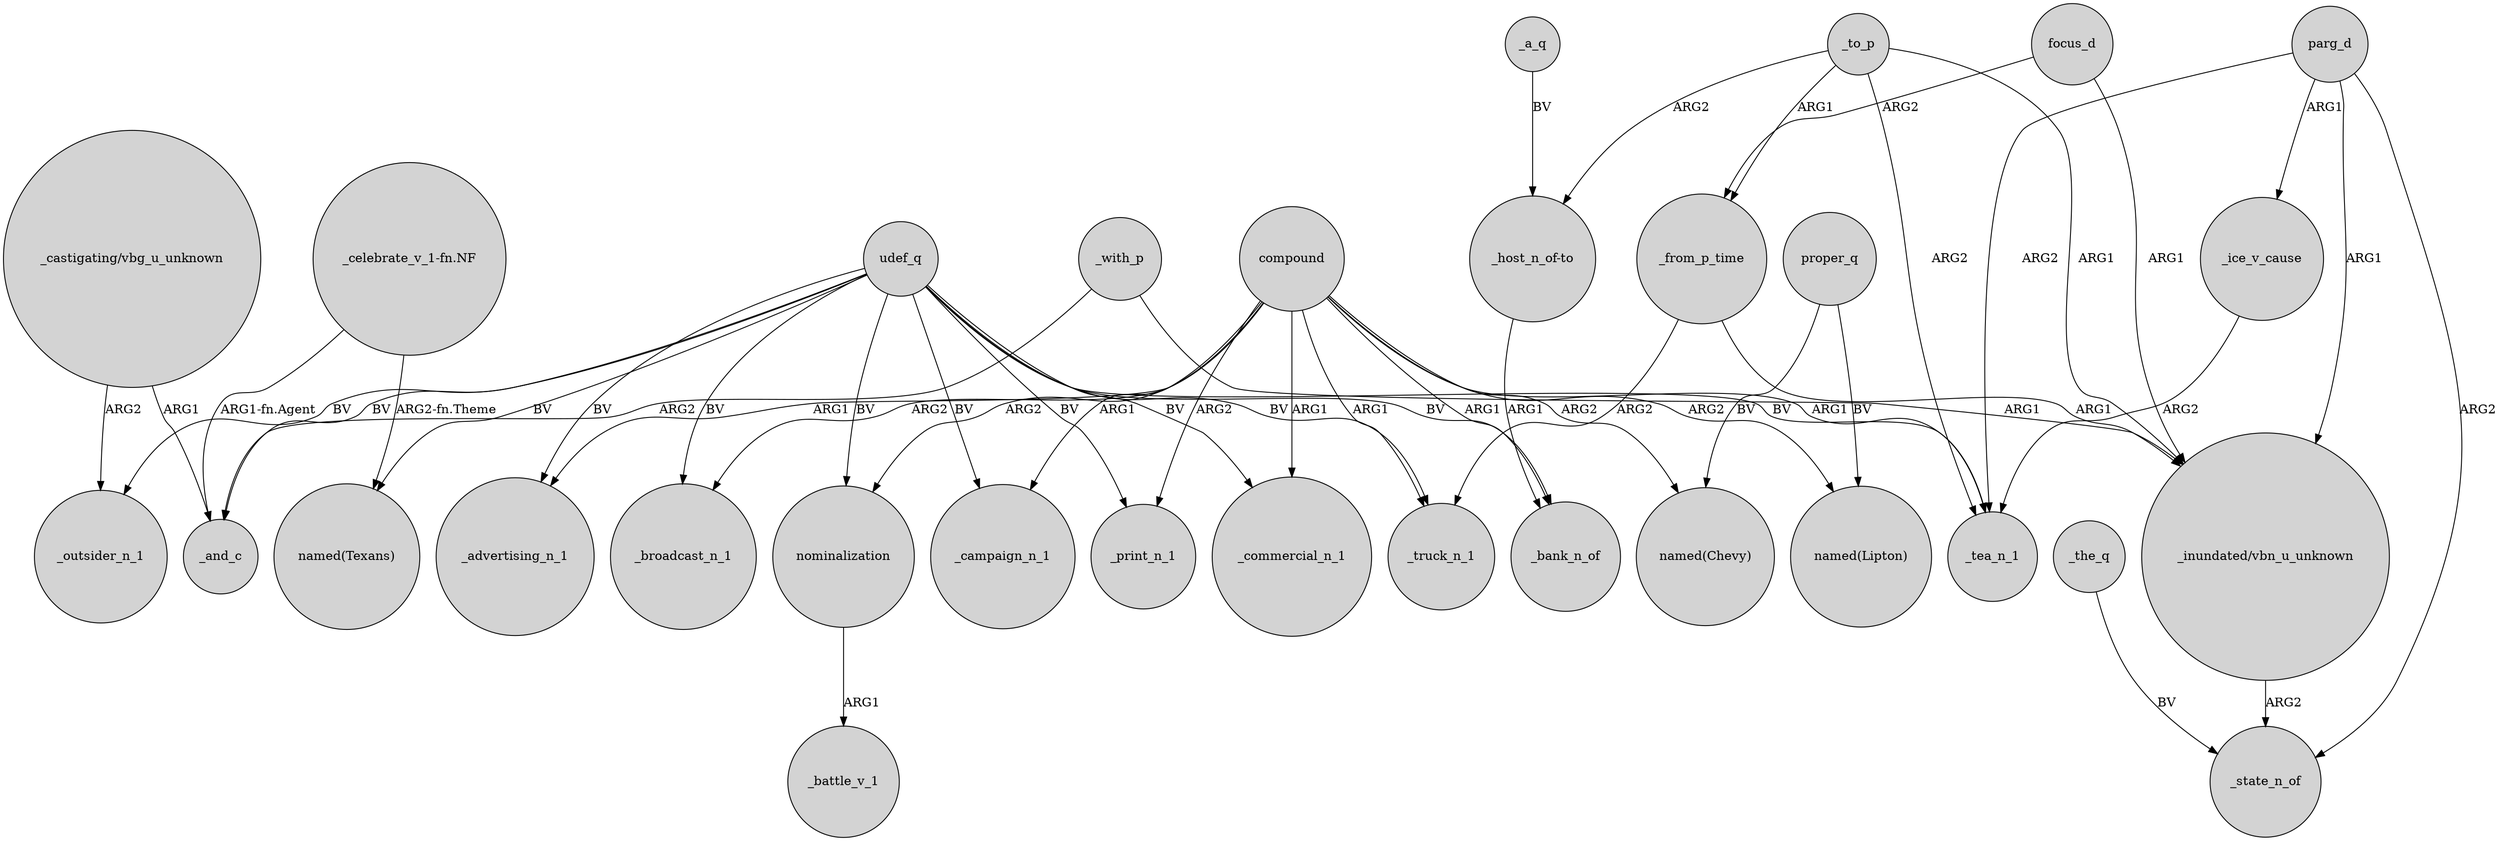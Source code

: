 digraph {
	node [shape=circle style=filled]
	_with_p -> _and_c [label=ARG2]
	"_castigating/vbg_u_unknown" -> _and_c [label=ARG1]
	compound -> "named(Lipton)" [label=ARG2]
	_a_q -> "_host_n_of-to" [label=BV]
	compound -> "named(Chevy)" [label=ARG2]
	compound -> _broadcast_n_1 [label=ARG2]
	_with_p -> "_inundated/vbn_u_unknown" [label=ARG1]
	"_celebrate_v_1-fn.NF" -> "named(Texans)" [label="ARG2-fn.Theme"]
	udef_q -> _commercial_n_1 [label=BV]
	proper_q -> "named(Lipton)" [label=BV]
	compound -> _campaign_n_1 [label=ARG1]
	compound -> _bank_n_of [label=ARG1]
	parg_d -> _tea_n_1 [label=ARG2]
	udef_q -> "named(Texans)" [label=BV]
	"_celebrate_v_1-fn.NF" -> _and_c [label="ARG1-fn.Agent"]
	"_castigating/vbg_u_unknown" -> _outsider_n_1 [label=ARG2]
	_to_p -> "_host_n_of-to" [label=ARG2]
	udef_q -> _campaign_n_1 [label=BV]
	_to_p -> _from_p_time [label=ARG1]
	compound -> nominalization [label=ARG2]
	udef_q -> _outsider_n_1 [label=BV]
	_the_q -> _state_n_of [label=BV]
	_to_p -> _tea_n_1 [label=ARG2]
	nominalization -> _battle_v_1 [label=ARG1]
	udef_q -> _tea_n_1 [label=BV]
	parg_d -> _state_n_of [label=ARG2]
	proper_q -> "named(Chevy)" [label=BV]
	udef_q -> _advertising_n_1 [label=BV]
	_to_p -> "_inundated/vbn_u_unknown" [label=ARG1]
	udef_q -> _truck_n_1 [label=BV]
	focus_d -> _from_p_time [label=ARG2]
	compound -> _print_n_1 [label=ARG2]
	udef_q -> nominalization [label=BV]
	compound -> _tea_n_1 [label=ARG1]
	compound -> _commercial_n_1 [label=ARG1]
	_from_p_time -> _truck_n_1 [label=ARG2]
	_ice_v_cause -> _tea_n_1 [label=ARG2]
	_from_p_time -> "_inundated/vbn_u_unknown" [label=ARG1]
	udef_q -> _broadcast_n_1 [label=BV]
	parg_d -> "_inundated/vbn_u_unknown" [label=ARG1]
	udef_q -> _print_n_1 [label=BV]
	udef_q -> _and_c [label=BV]
	"_host_n_of-to" -> _bank_n_of [label=ARG1]
	compound -> _truck_n_1 [label=ARG1]
	parg_d -> _ice_v_cause [label=ARG1]
	"_inundated/vbn_u_unknown" -> _state_n_of [label=ARG2]
	focus_d -> "_inundated/vbn_u_unknown" [label=ARG1]
	compound -> _advertising_n_1 [label=ARG1]
	udef_q -> _bank_n_of [label=BV]
}
